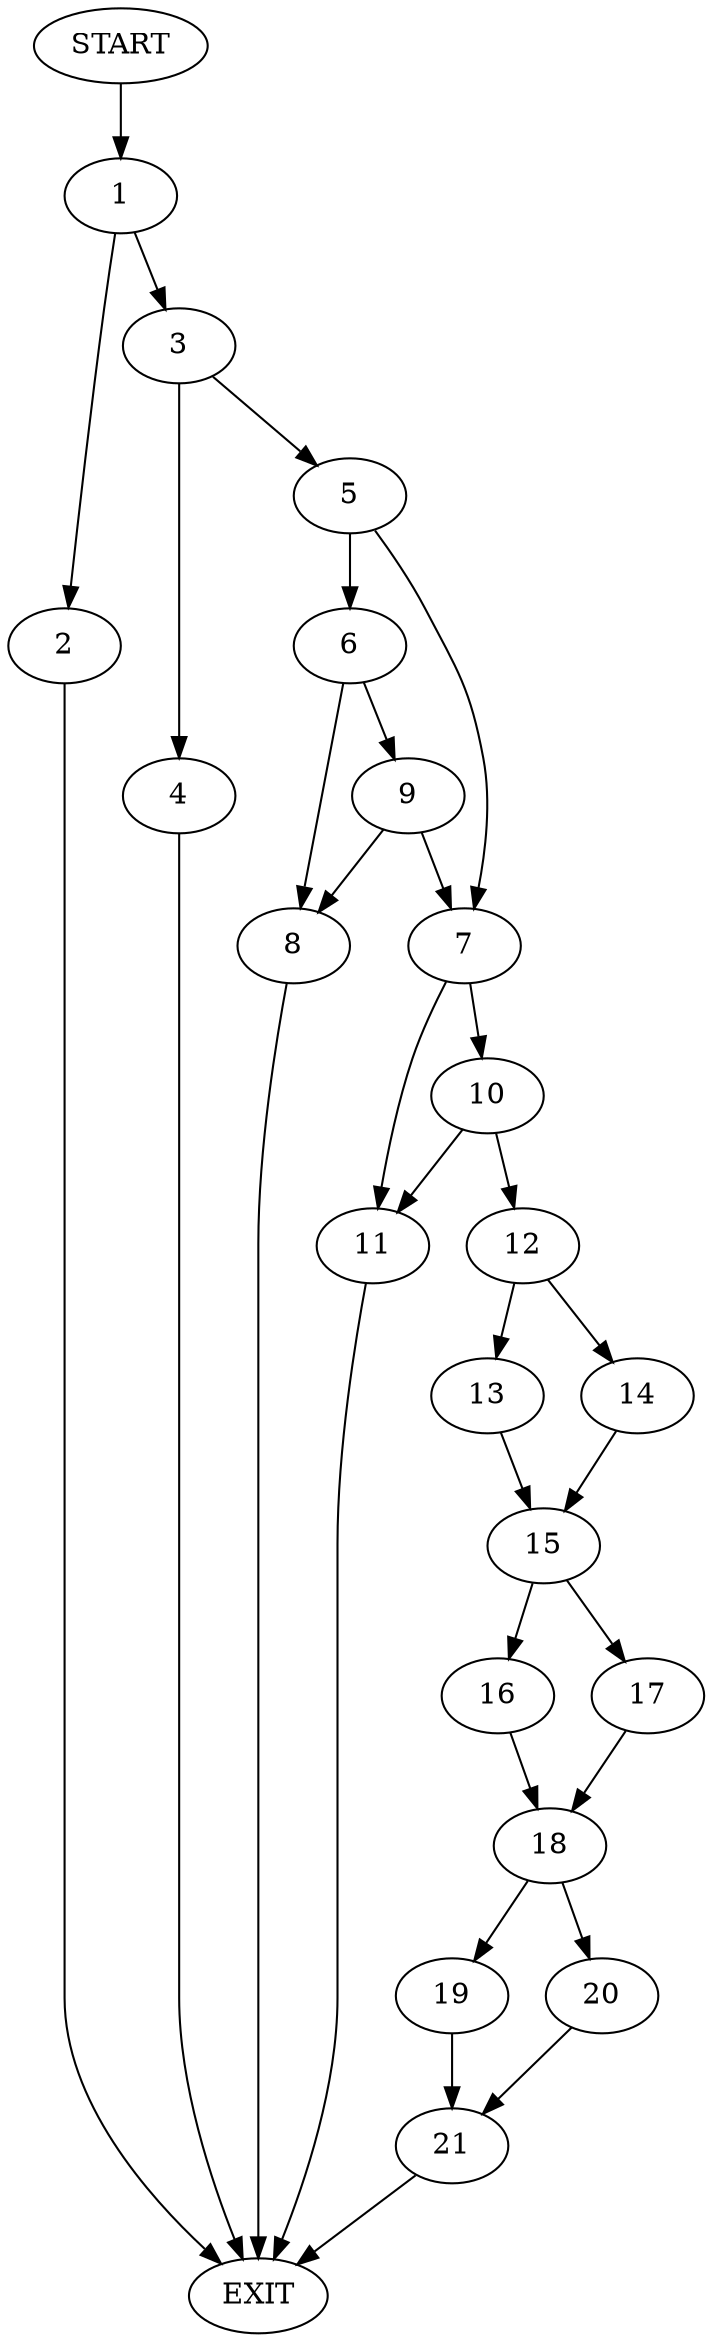 digraph {
0 [label="START"]
22 [label="EXIT"]
0 -> 1
1 -> 2
1 -> 3
2 -> 22
3 -> 4
3 -> 5
5 -> 6
5 -> 7
4 -> 22
6 -> 8
6 -> 9
7 -> 10
7 -> 11
9 -> 8
9 -> 7
8 -> 22
10 -> 11
10 -> 12
11 -> 22
12 -> 13
12 -> 14
13 -> 15
14 -> 15
15 -> 16
15 -> 17
17 -> 18
16 -> 18
18 -> 19
18 -> 20
19 -> 21
20 -> 21
21 -> 22
}
